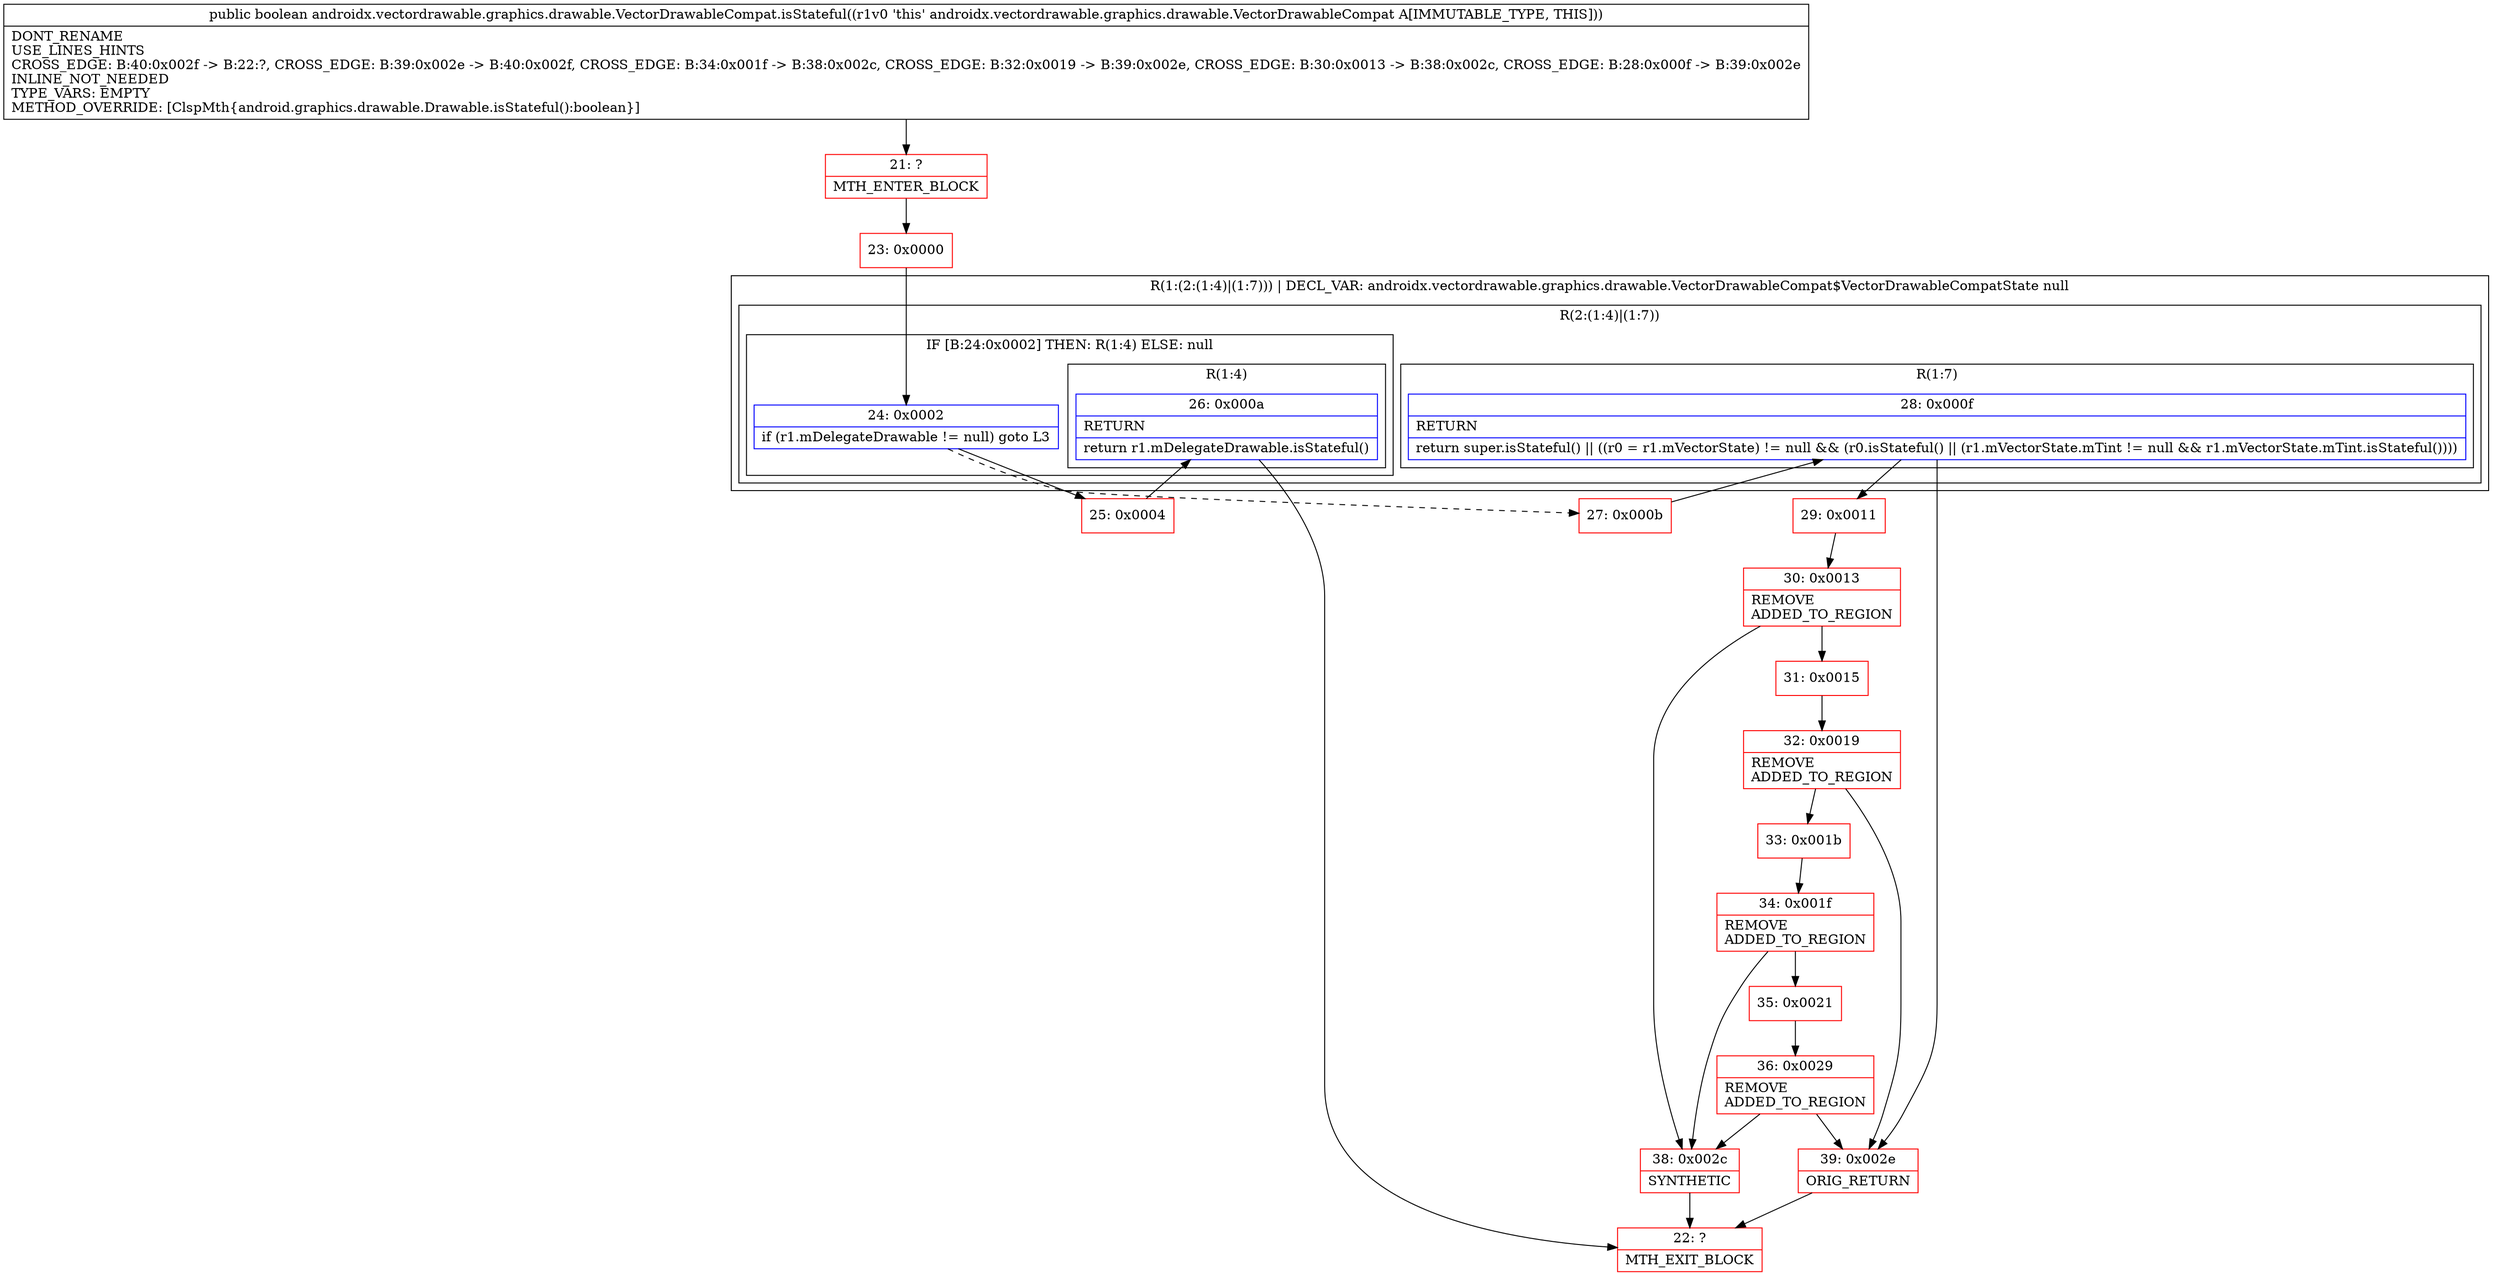 digraph "CFG forandroidx.vectordrawable.graphics.drawable.VectorDrawableCompat.isStateful()Z" {
subgraph cluster_Region_370358436 {
label = "R(1:(2:(1:4)|(1:7))) | DECL_VAR: androidx.vectordrawable.graphics.drawable.VectorDrawableCompat$VectorDrawableCompatState null\l";
node [shape=record,color=blue];
subgraph cluster_Region_1674691402 {
label = "R(2:(1:4)|(1:7))";
node [shape=record,color=blue];
subgraph cluster_IfRegion_663087561 {
label = "IF [B:24:0x0002] THEN: R(1:4) ELSE: null";
node [shape=record,color=blue];
Node_24 [shape=record,label="{24\:\ 0x0002|if (r1.mDelegateDrawable != null) goto L3\l}"];
subgraph cluster_Region_1407370427 {
label = "R(1:4)";
node [shape=record,color=blue];
Node_26 [shape=record,label="{26\:\ 0x000a|RETURN\l|return r1.mDelegateDrawable.isStateful()\l}"];
}
}
subgraph cluster_Region_1547374715 {
label = "R(1:7)";
node [shape=record,color=blue];
Node_28 [shape=record,label="{28\:\ 0x000f|RETURN\l|return super.isStateful() \|\| ((r0 = r1.mVectorState) != null && (r0.isStateful() \|\| (r1.mVectorState.mTint != null && r1.mVectorState.mTint.isStateful())))\l}"];
}
}
}
Node_21 [shape=record,color=red,label="{21\:\ ?|MTH_ENTER_BLOCK\l}"];
Node_23 [shape=record,color=red,label="{23\:\ 0x0000}"];
Node_25 [shape=record,color=red,label="{25\:\ 0x0004}"];
Node_22 [shape=record,color=red,label="{22\:\ ?|MTH_EXIT_BLOCK\l}"];
Node_27 [shape=record,color=red,label="{27\:\ 0x000b}"];
Node_29 [shape=record,color=red,label="{29\:\ 0x0011}"];
Node_30 [shape=record,color=red,label="{30\:\ 0x0013|REMOVE\lADDED_TO_REGION\l}"];
Node_31 [shape=record,color=red,label="{31\:\ 0x0015}"];
Node_32 [shape=record,color=red,label="{32\:\ 0x0019|REMOVE\lADDED_TO_REGION\l}"];
Node_33 [shape=record,color=red,label="{33\:\ 0x001b}"];
Node_34 [shape=record,color=red,label="{34\:\ 0x001f|REMOVE\lADDED_TO_REGION\l}"];
Node_35 [shape=record,color=red,label="{35\:\ 0x0021}"];
Node_36 [shape=record,color=red,label="{36\:\ 0x0029|REMOVE\lADDED_TO_REGION\l}"];
Node_38 [shape=record,color=red,label="{38\:\ 0x002c|SYNTHETIC\l}"];
Node_39 [shape=record,color=red,label="{39\:\ 0x002e|ORIG_RETURN\l}"];
MethodNode[shape=record,label="{public boolean androidx.vectordrawable.graphics.drawable.VectorDrawableCompat.isStateful((r1v0 'this' androidx.vectordrawable.graphics.drawable.VectorDrawableCompat A[IMMUTABLE_TYPE, THIS]))  | DONT_RENAME\lUSE_LINES_HINTS\lCROSS_EDGE: B:40:0x002f \-\> B:22:?, CROSS_EDGE: B:39:0x002e \-\> B:40:0x002f, CROSS_EDGE: B:34:0x001f \-\> B:38:0x002c, CROSS_EDGE: B:32:0x0019 \-\> B:39:0x002e, CROSS_EDGE: B:30:0x0013 \-\> B:38:0x002c, CROSS_EDGE: B:28:0x000f \-\> B:39:0x002e\lINLINE_NOT_NEEDED\lTYPE_VARS: EMPTY\lMETHOD_OVERRIDE: [ClspMth\{android.graphics.drawable.Drawable.isStateful():boolean\}]\l}"];
MethodNode -> Node_21;Node_24 -> Node_25;
Node_24 -> Node_27[style=dashed];
Node_26 -> Node_22;
Node_28 -> Node_29;
Node_28 -> Node_39;
Node_21 -> Node_23;
Node_23 -> Node_24;
Node_25 -> Node_26;
Node_27 -> Node_28;
Node_29 -> Node_30;
Node_30 -> Node_31;
Node_30 -> Node_38;
Node_31 -> Node_32;
Node_32 -> Node_33;
Node_32 -> Node_39;
Node_33 -> Node_34;
Node_34 -> Node_35;
Node_34 -> Node_38;
Node_35 -> Node_36;
Node_36 -> Node_38;
Node_36 -> Node_39;
Node_38 -> Node_22;
Node_39 -> Node_22;
}


